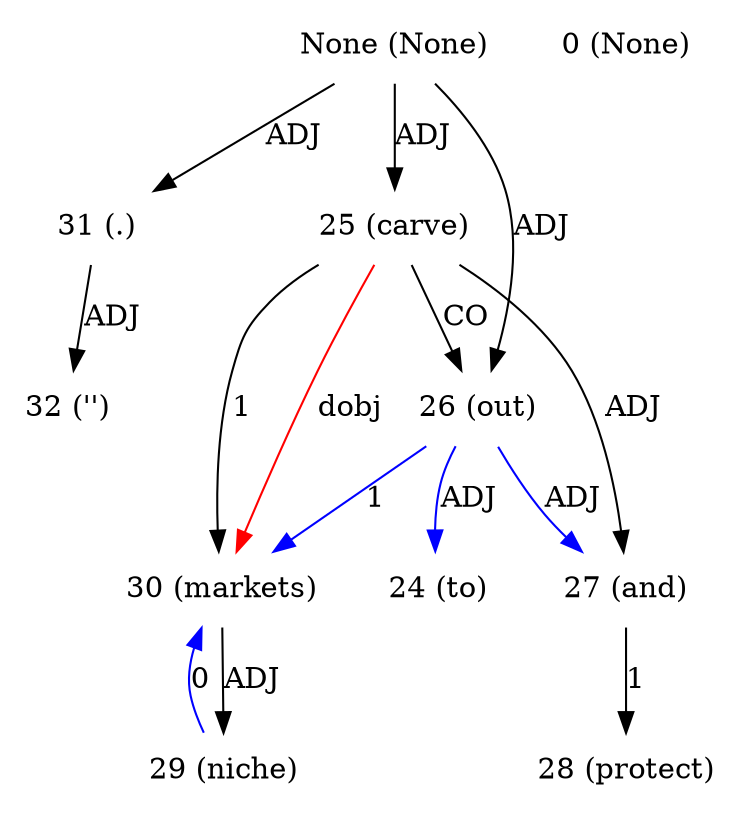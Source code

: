 digraph G{
edge [dir=forward]
node [shape=plaintext]

None [label="None (None)"]
None -> 31 [label="ADJ"]
None [label="None (None)"]
None -> 25 [label="ADJ"]
None -> 26 [label="ADJ"]
0 [label="0 (None)"]
24 [label="24 (to)"]
25 [label="25 (carve)"]
25 -> 30 [label="1"]
25 -> 27 [label="ADJ"]
25 -> 26 [label="CO"]
26 [label="26 (out)"]
26 -> 30 [label="1", color="blue"]
26 -> 27 [label="ADJ", color="blue"]
26 -> 24 [label="ADJ", color="blue"]
27 [label="27 (and)"]
27 -> 28 [label="1"]
28 [label="28 (protect)"]
29 [label="29 (niche)"]
29 -> 30 [label="0", color="blue"]
30 [label="30 (markets)"]
30 -> 29 [label="ADJ"]
25 -> 30 [label="dobj", color="red"]
31 [label="31 (.)"]
31 -> 32 [label="ADJ"]
32 [label="32 ('')"]
}

